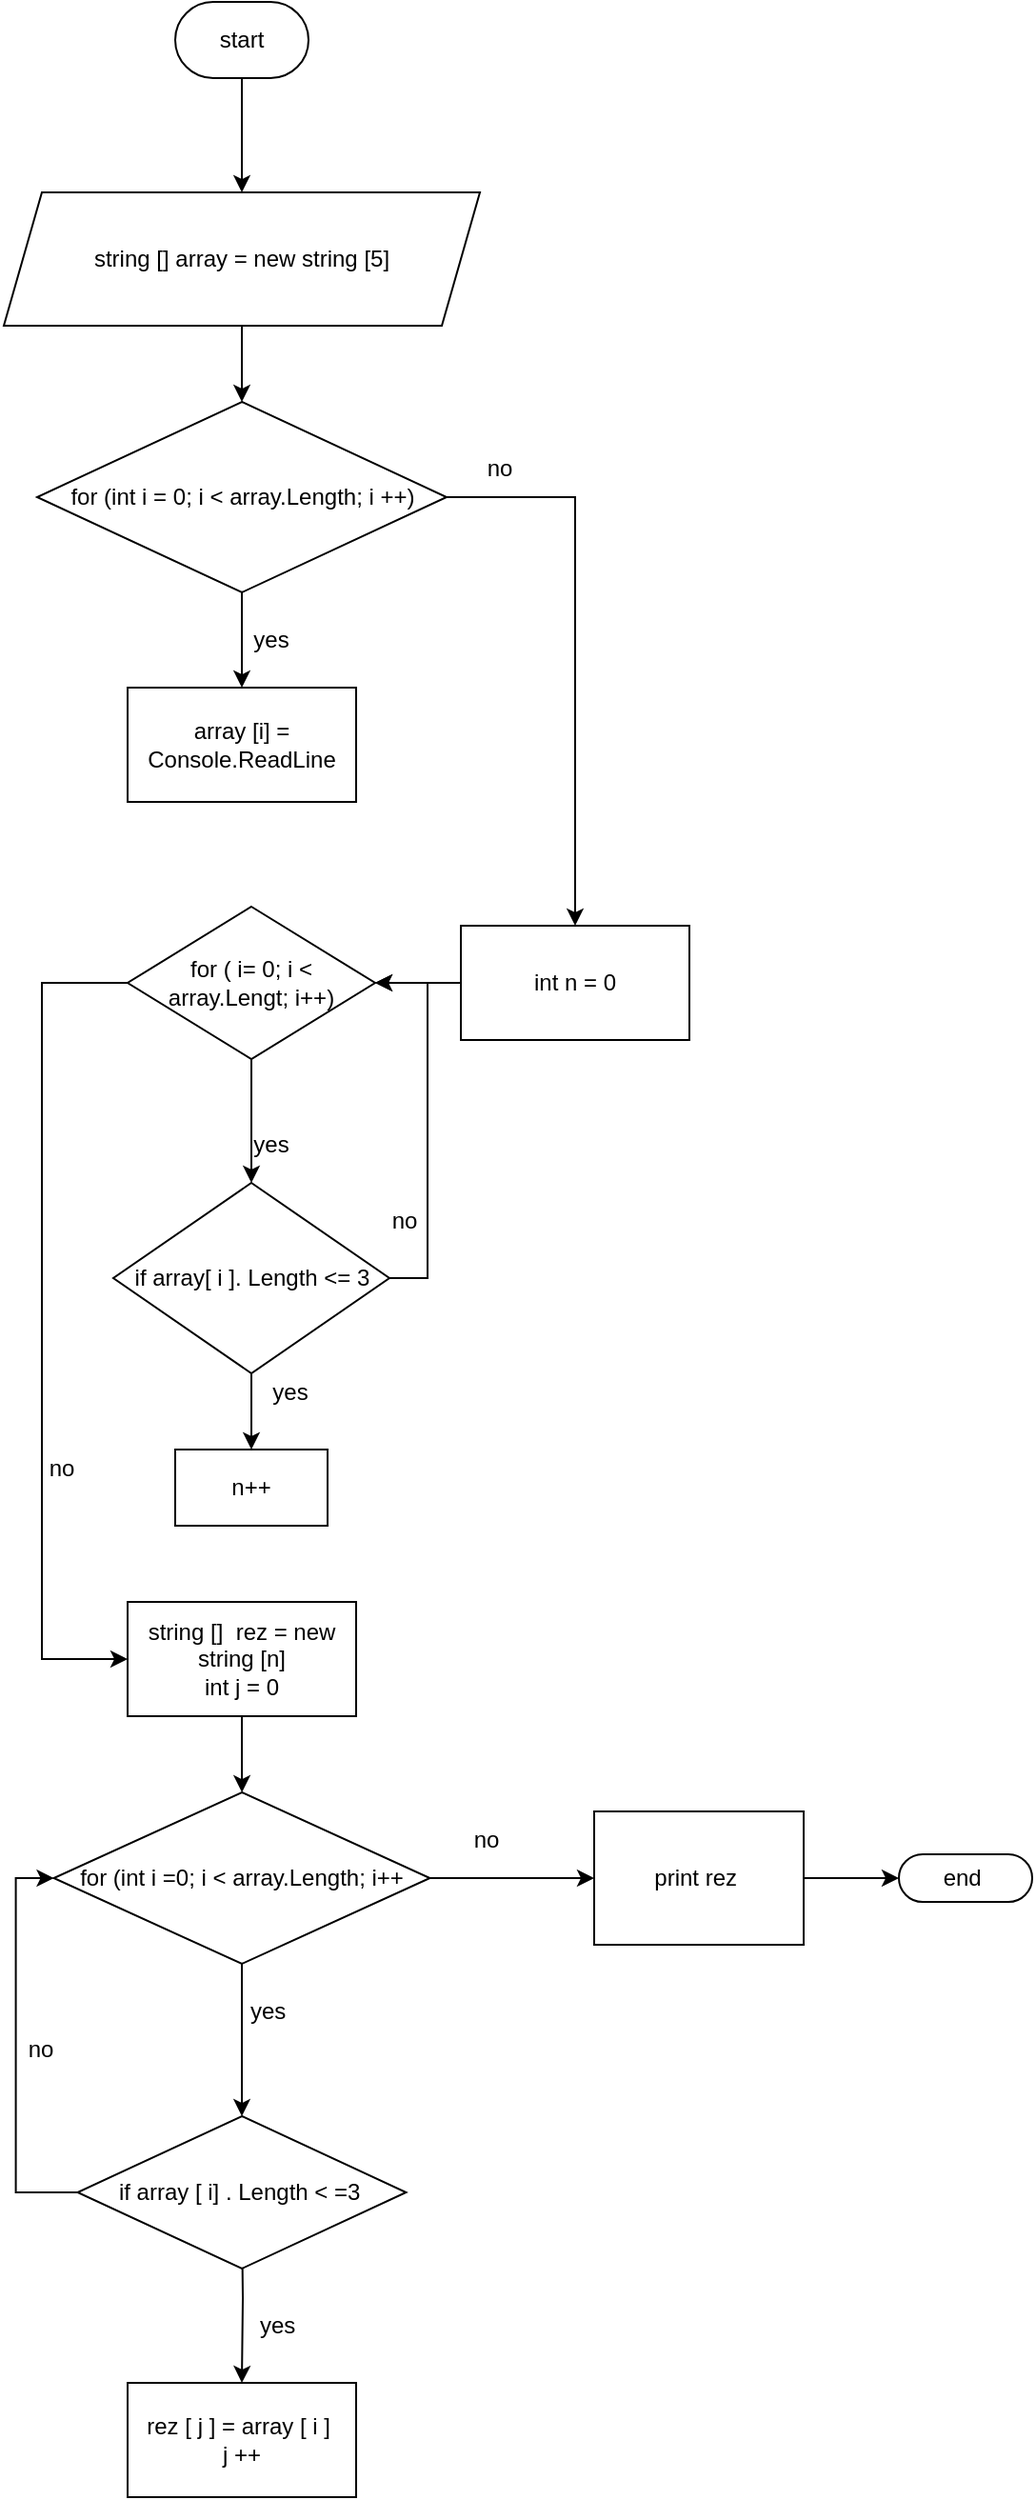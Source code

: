 <mxfile version="20.8.10" type="device"><diagram id="C5RBs43oDa-KdzZeNtuy" name="Page-1"><mxGraphModel dx="1050" dy="621" grid="1" gridSize="10" guides="1" tooltips="1" connect="1" arrows="1" fold="1" page="1" pageScale="1" pageWidth="827" pageHeight="1169" math="0" shadow="0"><root><mxCell id="WIyWlLk6GJQsqaUBKTNV-0"/><mxCell id="WIyWlLk6GJQsqaUBKTNV-1" parent="WIyWlLk6GJQsqaUBKTNV-0"/><mxCell id="pYB0igF9znvwXvlyFkex-0" style="edgeStyle=orthogonalEdgeStyle;rounded=0;orthogonalLoop=1;jettySize=auto;html=1;exitX=0.25;exitY=0;exitDx=0;exitDy=0;entryX=0.5;entryY=1;entryDx=0;entryDy=0;" edge="1" parent="WIyWlLk6GJQsqaUBKTNV-1" target="WIyWlLk6GJQsqaUBKTNV-11"><mxGeometry relative="1" as="geometry"><mxPoint x="190" y="80" as="sourcePoint"/></mxGeometry></mxCell><mxCell id="pYB0igF9znvwXvlyFkex-4" value="" style="edgeStyle=orthogonalEdgeStyle;rounded=0;orthogonalLoop=1;jettySize=auto;html=1;" edge="1" parent="WIyWlLk6GJQsqaUBKTNV-1" source="pYB0igF9znvwXvlyFkex-2" target="pYB0igF9znvwXvlyFkex-5"><mxGeometry relative="1" as="geometry"><mxPoint x="335" y="130" as="targetPoint"/></mxGeometry></mxCell><mxCell id="pYB0igF9znvwXvlyFkex-2" value="start" style="rounded=1;whiteSpace=wrap;html=1;arcSize=50;" vertex="1" parent="WIyWlLk6GJQsqaUBKTNV-1"><mxGeometry x="300" y="20" width="70" height="40" as="geometry"/></mxCell><mxCell id="pYB0igF9znvwXvlyFkex-11" style="edgeStyle=orthogonalEdgeStyle;rounded=0;orthogonalLoop=1;jettySize=auto;html=1;exitX=0.5;exitY=1;exitDx=0;exitDy=0;" edge="1" parent="WIyWlLk6GJQsqaUBKTNV-1" source="pYB0igF9znvwXvlyFkex-5" target="pYB0igF9znvwXvlyFkex-12"><mxGeometry relative="1" as="geometry"><mxPoint x="325" y="280" as="targetPoint"/></mxGeometry></mxCell><mxCell id="pYB0igF9znvwXvlyFkex-5" value="string [] array = new string [5]" style="shape=parallelogram;perimeter=parallelogramPerimeter;whiteSpace=wrap;html=1;fixedSize=1;" vertex="1" parent="WIyWlLk6GJQsqaUBKTNV-1"><mxGeometry x="210" y="120" width="250" height="70" as="geometry"/></mxCell><mxCell id="pYB0igF9znvwXvlyFkex-18" style="edgeStyle=orthogonalEdgeStyle;rounded=0;orthogonalLoop=1;jettySize=auto;html=1;exitX=0.5;exitY=1;exitDx=0;exitDy=0;" edge="1" parent="WIyWlLk6GJQsqaUBKTNV-1" source="pYB0igF9znvwXvlyFkex-12" target="pYB0igF9znvwXvlyFkex-17"><mxGeometry relative="1" as="geometry"/></mxCell><mxCell id="pYB0igF9znvwXvlyFkex-27" style="edgeStyle=orthogonalEdgeStyle;rounded=0;orthogonalLoop=1;jettySize=auto;html=1;exitX=1;exitY=0.5;exitDx=0;exitDy=0;" edge="1" parent="WIyWlLk6GJQsqaUBKTNV-1" source="pYB0igF9znvwXvlyFkex-12" target="pYB0igF9znvwXvlyFkex-29"><mxGeometry relative="1" as="geometry"><mxPoint x="510" y="280" as="targetPoint"/></mxGeometry></mxCell><mxCell id="pYB0igF9znvwXvlyFkex-12" value="for (int i = 0; i &amp;lt; array.Length; i ++)" style="rhombus;whiteSpace=wrap;html=1;" vertex="1" parent="WIyWlLk6GJQsqaUBKTNV-1"><mxGeometry x="227.5" y="230" width="215" height="100" as="geometry"/></mxCell><mxCell id="pYB0igF9znvwXvlyFkex-17" value="array [i] = Console.ReadLine" style="rounded=0;whiteSpace=wrap;html=1;" vertex="1" parent="WIyWlLk6GJQsqaUBKTNV-1"><mxGeometry x="275" y="380" width="120" height="60" as="geometry"/></mxCell><mxCell id="pYB0igF9znvwXvlyFkex-19" value="yes" style="text;html=1;align=center;verticalAlign=middle;resizable=0;points=[];autosize=1;strokeColor=none;fillColor=none;" vertex="1" parent="WIyWlLk6GJQsqaUBKTNV-1"><mxGeometry x="330" y="340" width="40" height="30" as="geometry"/></mxCell><mxCell id="pYB0igF9znvwXvlyFkex-23" value="no" style="text;html=1;align=center;verticalAlign=middle;resizable=0;points=[];autosize=1;strokeColor=none;fillColor=none;" vertex="1" parent="WIyWlLk6GJQsqaUBKTNV-1"><mxGeometry x="450" y="250" width="40" height="30" as="geometry"/></mxCell><mxCell id="pYB0igF9znvwXvlyFkex-31" value="" style="edgeStyle=orthogonalEdgeStyle;rounded=0;orthogonalLoop=1;jettySize=auto;html=1;" edge="1" parent="WIyWlLk6GJQsqaUBKTNV-1" source="pYB0igF9znvwXvlyFkex-29" target="pYB0igF9znvwXvlyFkex-30"><mxGeometry relative="1" as="geometry"/></mxCell><mxCell id="pYB0igF9znvwXvlyFkex-29" value="int n = 0" style="rounded=0;whiteSpace=wrap;html=1;" vertex="1" parent="WIyWlLk6GJQsqaUBKTNV-1"><mxGeometry x="450" y="505" width="120" height="60" as="geometry"/></mxCell><mxCell id="pYB0igF9znvwXvlyFkex-35" value="" style="edgeStyle=orthogonalEdgeStyle;rounded=0;orthogonalLoop=1;jettySize=auto;html=1;" edge="1" parent="WIyWlLk6GJQsqaUBKTNV-1" source="pYB0igF9znvwXvlyFkex-30" target="pYB0igF9znvwXvlyFkex-34"><mxGeometry relative="1" as="geometry"/></mxCell><mxCell id="pYB0igF9znvwXvlyFkex-45" style="edgeStyle=orthogonalEdgeStyle;rounded=0;orthogonalLoop=1;jettySize=auto;html=1;exitX=0;exitY=0.5;exitDx=0;exitDy=0;" edge="1" parent="WIyWlLk6GJQsqaUBKTNV-1" source="pYB0igF9znvwXvlyFkex-30" target="pYB0igF9znvwXvlyFkex-46"><mxGeometry relative="1" as="geometry"><mxPoint x="240" y="870" as="targetPoint"/><Array as="points"><mxPoint x="230" y="535"/><mxPoint x="230" y="890"/></Array></mxGeometry></mxCell><mxCell id="pYB0igF9znvwXvlyFkex-30" value="for ( i= 0; i &amp;lt; array.Lengt; i++)" style="rhombus;whiteSpace=wrap;html=1;rounded=0;" vertex="1" parent="WIyWlLk6GJQsqaUBKTNV-1"><mxGeometry x="275" y="495" width="130" height="80" as="geometry"/></mxCell><mxCell id="pYB0igF9znvwXvlyFkex-40" value="" style="edgeStyle=orthogonalEdgeStyle;rounded=0;orthogonalLoop=1;jettySize=auto;html=1;" edge="1" parent="WIyWlLk6GJQsqaUBKTNV-1" source="pYB0igF9znvwXvlyFkex-34" target="pYB0igF9znvwXvlyFkex-41"><mxGeometry relative="1" as="geometry"><mxPoint x="340" y="800" as="targetPoint"/></mxGeometry></mxCell><mxCell id="pYB0igF9znvwXvlyFkex-74" style="edgeStyle=orthogonalEdgeStyle;rounded=0;orthogonalLoop=1;jettySize=auto;html=1;exitX=1;exitY=0.5;exitDx=0;exitDy=0;entryX=1;entryY=0.5;entryDx=0;entryDy=0;" edge="1" parent="WIyWlLk6GJQsqaUBKTNV-1" source="pYB0igF9znvwXvlyFkex-34" target="pYB0igF9znvwXvlyFkex-30"><mxGeometry relative="1" as="geometry"/></mxCell><mxCell id="pYB0igF9znvwXvlyFkex-34" value="if array[ i ]. Length &amp;lt;= 3" style="rhombus;whiteSpace=wrap;html=1;rounded=0;" vertex="1" parent="WIyWlLk6GJQsqaUBKTNV-1"><mxGeometry x="267.5" y="640" width="145" height="100" as="geometry"/></mxCell><mxCell id="pYB0igF9znvwXvlyFkex-38" value="yes" style="text;html=1;align=center;verticalAlign=middle;resizable=0;points=[];autosize=1;strokeColor=none;fillColor=none;" vertex="1" parent="WIyWlLk6GJQsqaUBKTNV-1"><mxGeometry x="330" y="605" width="40" height="30" as="geometry"/></mxCell><mxCell id="pYB0igF9znvwXvlyFkex-41" value="n++" style="rounded=0;whiteSpace=wrap;html=1;" vertex="1" parent="WIyWlLk6GJQsqaUBKTNV-1"><mxGeometry x="300" y="780" width="80" height="40" as="geometry"/></mxCell><mxCell id="pYB0igF9znvwXvlyFkex-49" value="" style="edgeStyle=orthogonalEdgeStyle;rounded=0;orthogonalLoop=1;jettySize=auto;html=1;" edge="1" parent="WIyWlLk6GJQsqaUBKTNV-1" source="pYB0igF9znvwXvlyFkex-46" target="pYB0igF9znvwXvlyFkex-48"><mxGeometry relative="1" as="geometry"/></mxCell><mxCell id="pYB0igF9znvwXvlyFkex-46" value="string []&amp;nbsp; rez = new string [n]&lt;br&gt;int j = 0" style="rounded=0;whiteSpace=wrap;html=1;" vertex="1" parent="WIyWlLk6GJQsqaUBKTNV-1"><mxGeometry x="275" y="860" width="120" height="60" as="geometry"/></mxCell><mxCell id="pYB0igF9znvwXvlyFkex-47" value="no" style="text;html=1;align=center;verticalAlign=middle;resizable=0;points=[];autosize=1;strokeColor=none;fillColor=none;" vertex="1" parent="WIyWlLk6GJQsqaUBKTNV-1"><mxGeometry x="220" y="775" width="40" height="30" as="geometry"/></mxCell><mxCell id="pYB0igF9znvwXvlyFkex-51" style="edgeStyle=orthogonalEdgeStyle;rounded=0;orthogonalLoop=1;jettySize=auto;html=1;exitX=1;exitY=0.5;exitDx=0;exitDy=0;entryX=0.5;entryY=0;entryDx=0;entryDy=0;" edge="1" parent="WIyWlLk6GJQsqaUBKTNV-1" source="pYB0igF9znvwXvlyFkex-48" target="pYB0igF9znvwXvlyFkex-57"><mxGeometry relative="1" as="geometry"><mxPoint x="335" y="1120" as="targetPoint"/><Array as="points"><mxPoint x="335" y="1005"/></Array></mxGeometry></mxCell><mxCell id="pYB0igF9znvwXvlyFkex-65" style="edgeStyle=orthogonalEdgeStyle;rounded=0;orthogonalLoop=1;jettySize=auto;html=1;exitX=1;exitY=0.5;exitDx=0;exitDy=0;" edge="1" parent="WIyWlLk6GJQsqaUBKTNV-1" source="pYB0igF9znvwXvlyFkex-48" target="pYB0igF9znvwXvlyFkex-66"><mxGeometry relative="1" as="geometry"><mxPoint x="519.8" y="1049.977" as="targetPoint"/></mxGeometry></mxCell><mxCell id="pYB0igF9znvwXvlyFkex-48" value="for (int i =0; i &amp;lt; array.Length; i++" style="rhombus;whiteSpace=wrap;html=1;rounded=0;" vertex="1" parent="WIyWlLk6GJQsqaUBKTNV-1"><mxGeometry x="236.25" y="960" width="197.5" height="90" as="geometry"/></mxCell><mxCell id="pYB0igF9znvwXvlyFkex-56" value="" style="edgeStyle=orthogonalEdgeStyle;rounded=0;orthogonalLoop=1;jettySize=auto;html=1;" edge="1" parent="WIyWlLk6GJQsqaUBKTNV-1" target="pYB0igF9znvwXvlyFkex-55"><mxGeometry relative="1" as="geometry"><mxPoint x="335" y="1180" as="sourcePoint"/></mxGeometry></mxCell><mxCell id="pYB0igF9znvwXvlyFkex-53" value="yes&amp;nbsp;" style="text;html=1;align=center;verticalAlign=middle;resizable=0;points=[];autosize=1;strokeColor=none;fillColor=none;" vertex="1" parent="WIyWlLk6GJQsqaUBKTNV-1"><mxGeometry x="325" y="1060" width="50" height="30" as="geometry"/></mxCell><mxCell id="pYB0igF9znvwXvlyFkex-55" value="rez [ j ] = array [ i ]&amp;nbsp;&lt;br&gt;j ++" style="whiteSpace=wrap;html=1;rounded=0;" vertex="1" parent="WIyWlLk6GJQsqaUBKTNV-1"><mxGeometry x="275" y="1270" width="120" height="60" as="geometry"/></mxCell><mxCell id="pYB0igF9znvwXvlyFkex-76" style="edgeStyle=orthogonalEdgeStyle;rounded=0;orthogonalLoop=1;jettySize=auto;html=1;exitX=0;exitY=0.5;exitDx=0;exitDy=0;entryX=0;entryY=0.5;entryDx=0;entryDy=0;" edge="1" parent="WIyWlLk6GJQsqaUBKTNV-1" source="pYB0igF9znvwXvlyFkex-57" target="pYB0igF9znvwXvlyFkex-48"><mxGeometry relative="1" as="geometry"/></mxCell><mxCell id="pYB0igF9znvwXvlyFkex-57" value="if array [ i] . Length &amp;lt; =3&amp;nbsp;" style="rhombus;whiteSpace=wrap;html=1;" vertex="1" parent="WIyWlLk6GJQsqaUBKTNV-1"><mxGeometry x="248.75" y="1130" width="172.5" height="80" as="geometry"/></mxCell><mxCell id="pYB0igF9znvwXvlyFkex-58" value="yes&amp;nbsp;" style="text;html=1;align=center;verticalAlign=middle;resizable=0;points=[];autosize=1;strokeColor=none;fillColor=none;" vertex="1" parent="WIyWlLk6GJQsqaUBKTNV-1"><mxGeometry x="330" y="1225" width="50" height="30" as="geometry"/></mxCell><mxCell id="pYB0igF9znvwXvlyFkex-68" style="edgeStyle=orthogonalEdgeStyle;rounded=0;orthogonalLoop=1;jettySize=auto;html=1;" edge="1" parent="WIyWlLk6GJQsqaUBKTNV-1" source="pYB0igF9znvwXvlyFkex-66" target="pYB0igF9znvwXvlyFkex-69"><mxGeometry relative="1" as="geometry"><mxPoint x="670" y="1004.995" as="targetPoint"/></mxGeometry></mxCell><mxCell id="pYB0igF9znvwXvlyFkex-66" value="print rez&amp;nbsp;" style="rounded=0;whiteSpace=wrap;html=1;" vertex="1" parent="WIyWlLk6GJQsqaUBKTNV-1"><mxGeometry x="520" y="969.99" width="110" height="70.01" as="geometry"/></mxCell><mxCell id="pYB0igF9znvwXvlyFkex-69" value="end&amp;nbsp;" style="rounded=1;whiteSpace=wrap;html=1;arcSize=50;" vertex="1" parent="WIyWlLk6GJQsqaUBKTNV-1"><mxGeometry x="680" y="992.5" width="70" height="25" as="geometry"/></mxCell><mxCell id="pYB0igF9znvwXvlyFkex-72" value="no" style="text;html=1;align=center;verticalAlign=middle;resizable=0;points=[];autosize=1;strokeColor=none;fillColor=none;" vertex="1" parent="WIyWlLk6GJQsqaUBKTNV-1"><mxGeometry x="442.5" y="969.99" width="40" height="30" as="geometry"/></mxCell><mxCell id="pYB0igF9znvwXvlyFkex-73" value="yes" style="text;html=1;align=center;verticalAlign=middle;resizable=0;points=[];autosize=1;strokeColor=none;fillColor=none;" vertex="1" parent="WIyWlLk6GJQsqaUBKTNV-1"><mxGeometry x="340" y="735" width="40" height="30" as="geometry"/></mxCell><mxCell id="pYB0igF9znvwXvlyFkex-75" value="no" style="text;html=1;align=center;verticalAlign=middle;resizable=0;points=[];autosize=1;strokeColor=none;fillColor=none;" vertex="1" parent="WIyWlLk6GJQsqaUBKTNV-1"><mxGeometry x="400" y="645" width="40" height="30" as="geometry"/></mxCell><mxCell id="pYB0igF9znvwXvlyFkex-77" value="no" style="text;html=1;align=center;verticalAlign=middle;resizable=0;points=[];autosize=1;strokeColor=none;fillColor=none;" vertex="1" parent="WIyWlLk6GJQsqaUBKTNV-1"><mxGeometry x="208.75" y="1080" width="40" height="30" as="geometry"/></mxCell></root></mxGraphModel></diagram></mxfile>